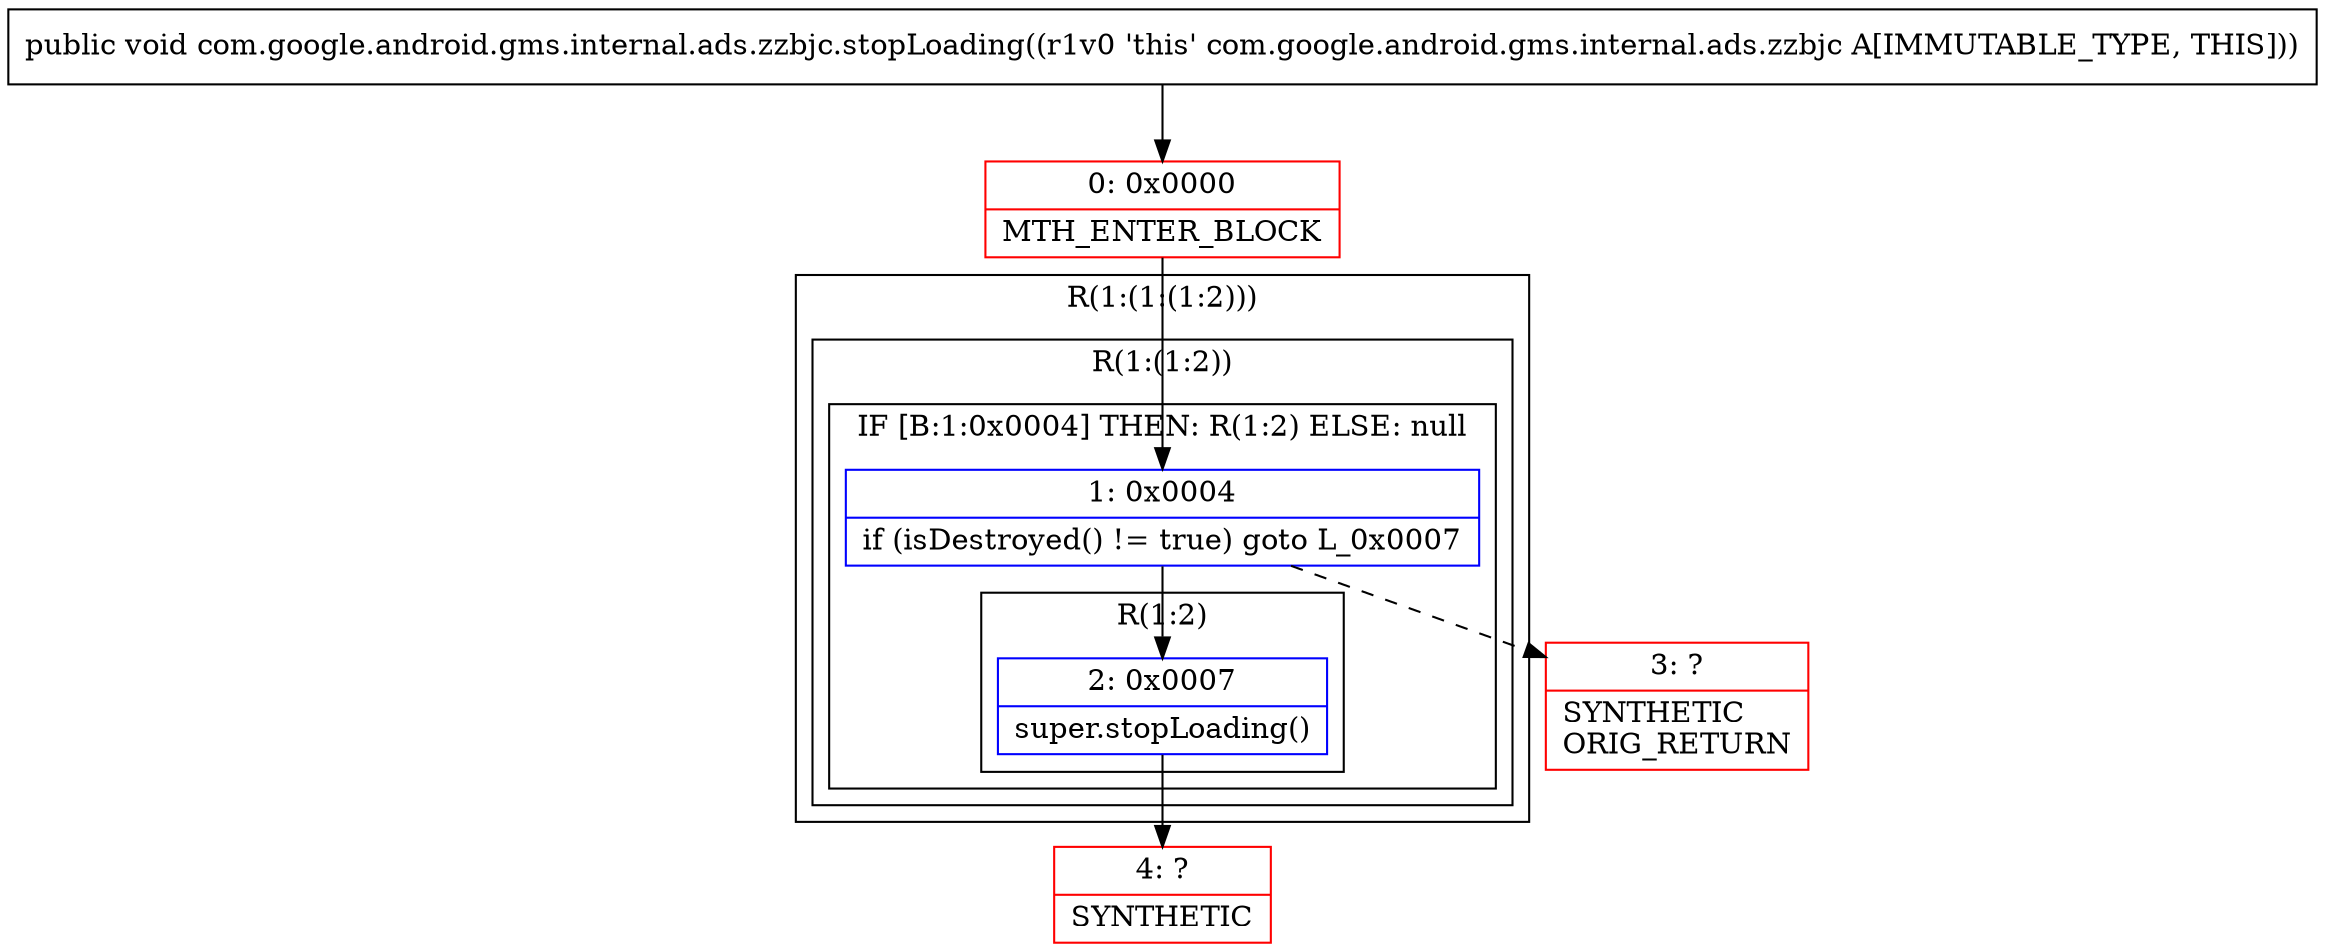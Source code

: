 digraph "CFG forcom.google.android.gms.internal.ads.zzbjc.stopLoading()V" {
subgraph cluster_Region_121918240 {
label = "R(1:(1:(1:2)))";
node [shape=record,color=blue];
subgraph cluster_Region_1592647164 {
label = "R(1:(1:2))";
node [shape=record,color=blue];
subgraph cluster_IfRegion_534116580 {
label = "IF [B:1:0x0004] THEN: R(1:2) ELSE: null";
node [shape=record,color=blue];
Node_1 [shape=record,label="{1\:\ 0x0004|if (isDestroyed() != true) goto L_0x0007\l}"];
subgraph cluster_Region_984915798 {
label = "R(1:2)";
node [shape=record,color=blue];
Node_2 [shape=record,label="{2\:\ 0x0007|super.stopLoading()\l}"];
}
}
}
}
Node_0 [shape=record,color=red,label="{0\:\ 0x0000|MTH_ENTER_BLOCK\l}"];
Node_3 [shape=record,color=red,label="{3\:\ ?|SYNTHETIC\lORIG_RETURN\l}"];
Node_4 [shape=record,color=red,label="{4\:\ ?|SYNTHETIC\l}"];
MethodNode[shape=record,label="{public void com.google.android.gms.internal.ads.zzbjc.stopLoading((r1v0 'this' com.google.android.gms.internal.ads.zzbjc A[IMMUTABLE_TYPE, THIS])) }"];
MethodNode -> Node_0;
Node_1 -> Node_2;
Node_1 -> Node_3[style=dashed];
Node_2 -> Node_4;
Node_0 -> Node_1;
}

